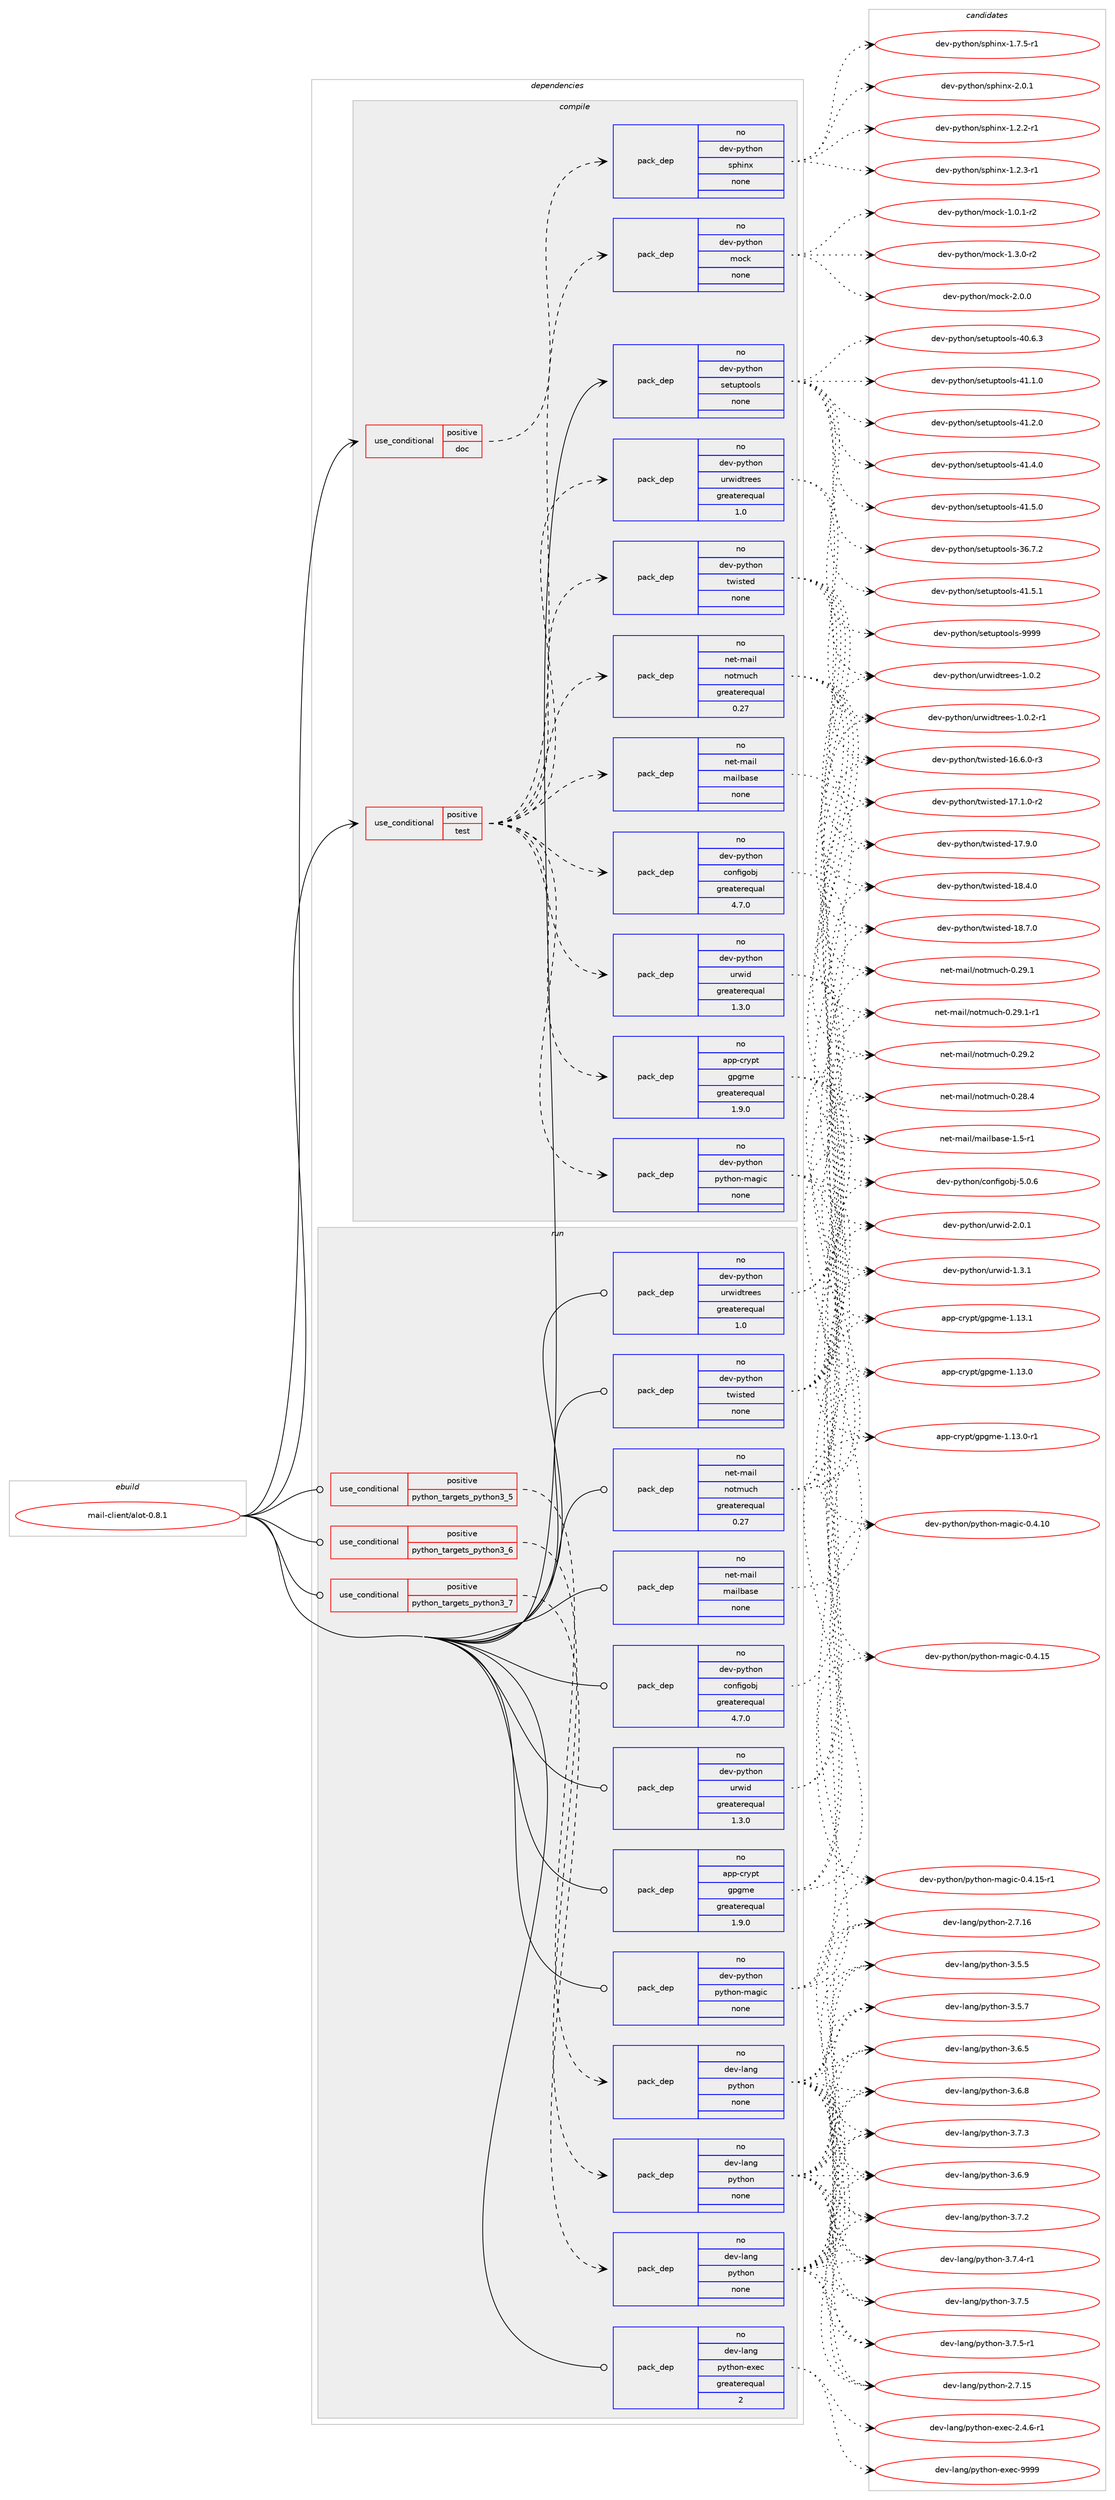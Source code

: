 digraph prolog {

# *************
# Graph options
# *************

newrank=true;
concentrate=true;
compound=true;
graph [rankdir=LR,fontname=Helvetica,fontsize=10,ranksep=1.5];#, ranksep=2.5, nodesep=0.2];
edge  [arrowhead=vee];
node  [fontname=Helvetica,fontsize=10];

# **********
# The ebuild
# **********

subgraph cluster_leftcol {
color=gray;
rank=same;
label=<<i>ebuild</i>>;
id [label="mail-client/alot-0.8.1", color=red, width=4, href="../mail-client/alot-0.8.1.svg"];
}

# ****************
# The dependencies
# ****************

subgraph cluster_midcol {
color=gray;
label=<<i>dependencies</i>>;
subgraph cluster_compile {
fillcolor="#eeeeee";
style=filled;
label=<<i>compile</i>>;
subgraph cond187729 {
dependency770428 [label=<<TABLE BORDER="0" CELLBORDER="1" CELLSPACING="0" CELLPADDING="4"><TR><TD ROWSPAN="3" CELLPADDING="10">use_conditional</TD></TR><TR><TD>positive</TD></TR><TR><TD>doc</TD></TR></TABLE>>, shape=none, color=red];
subgraph pack569380 {
dependency770429 [label=<<TABLE BORDER="0" CELLBORDER="1" CELLSPACING="0" CELLPADDING="4" WIDTH="220"><TR><TD ROWSPAN="6" CELLPADDING="30">pack_dep</TD></TR><TR><TD WIDTH="110">no</TD></TR><TR><TD>dev-python</TD></TR><TR><TD>sphinx</TD></TR><TR><TD>none</TD></TR><TR><TD></TD></TR></TABLE>>, shape=none, color=blue];
}
dependency770428:e -> dependency770429:w [weight=20,style="dashed",arrowhead="vee"];
}
id:e -> dependency770428:w [weight=20,style="solid",arrowhead="vee"];
subgraph cond187730 {
dependency770430 [label=<<TABLE BORDER="0" CELLBORDER="1" CELLSPACING="0" CELLPADDING="4"><TR><TD ROWSPAN="3" CELLPADDING="10">use_conditional</TD></TR><TR><TD>positive</TD></TR><TR><TD>test</TD></TR></TABLE>>, shape=none, color=red];
subgraph pack569381 {
dependency770431 [label=<<TABLE BORDER="0" CELLBORDER="1" CELLSPACING="0" CELLPADDING="4" WIDTH="220"><TR><TD ROWSPAN="6" CELLPADDING="30">pack_dep</TD></TR><TR><TD WIDTH="110">no</TD></TR><TR><TD>app-crypt</TD></TR><TR><TD>gpgme</TD></TR><TR><TD>greaterequal</TD></TR><TR><TD>1.9.0</TD></TR></TABLE>>, shape=none, color=blue];
}
dependency770430:e -> dependency770431:w [weight=20,style="dashed",arrowhead="vee"];
subgraph pack569382 {
dependency770432 [label=<<TABLE BORDER="0" CELLBORDER="1" CELLSPACING="0" CELLPADDING="4" WIDTH="220"><TR><TD ROWSPAN="6" CELLPADDING="30">pack_dep</TD></TR><TR><TD WIDTH="110">no</TD></TR><TR><TD>dev-python</TD></TR><TR><TD>configobj</TD></TR><TR><TD>greaterequal</TD></TR><TR><TD>4.7.0</TD></TR></TABLE>>, shape=none, color=blue];
}
dependency770430:e -> dependency770432:w [weight=20,style="dashed",arrowhead="vee"];
subgraph pack569383 {
dependency770433 [label=<<TABLE BORDER="0" CELLBORDER="1" CELLSPACING="0" CELLPADDING="4" WIDTH="220"><TR><TD ROWSPAN="6" CELLPADDING="30">pack_dep</TD></TR><TR><TD WIDTH="110">no</TD></TR><TR><TD>dev-python</TD></TR><TR><TD>python-magic</TD></TR><TR><TD>none</TD></TR><TR><TD></TD></TR></TABLE>>, shape=none, color=blue];
}
dependency770430:e -> dependency770433:w [weight=20,style="dashed",arrowhead="vee"];
subgraph pack569384 {
dependency770434 [label=<<TABLE BORDER="0" CELLBORDER="1" CELLSPACING="0" CELLPADDING="4" WIDTH="220"><TR><TD ROWSPAN="6" CELLPADDING="30">pack_dep</TD></TR><TR><TD WIDTH="110">no</TD></TR><TR><TD>dev-python</TD></TR><TR><TD>urwid</TD></TR><TR><TD>greaterequal</TD></TR><TR><TD>1.3.0</TD></TR></TABLE>>, shape=none, color=blue];
}
dependency770430:e -> dependency770434:w [weight=20,style="dashed",arrowhead="vee"];
subgraph pack569385 {
dependency770435 [label=<<TABLE BORDER="0" CELLBORDER="1" CELLSPACING="0" CELLPADDING="4" WIDTH="220"><TR><TD ROWSPAN="6" CELLPADDING="30">pack_dep</TD></TR><TR><TD WIDTH="110">no</TD></TR><TR><TD>dev-python</TD></TR><TR><TD>urwidtrees</TD></TR><TR><TD>greaterequal</TD></TR><TR><TD>1.0</TD></TR></TABLE>>, shape=none, color=blue];
}
dependency770430:e -> dependency770435:w [weight=20,style="dashed",arrowhead="vee"];
subgraph pack569386 {
dependency770436 [label=<<TABLE BORDER="0" CELLBORDER="1" CELLSPACING="0" CELLPADDING="4" WIDTH="220"><TR><TD ROWSPAN="6" CELLPADDING="30">pack_dep</TD></TR><TR><TD WIDTH="110">no</TD></TR><TR><TD>dev-python</TD></TR><TR><TD>twisted</TD></TR><TR><TD>none</TD></TR><TR><TD></TD></TR></TABLE>>, shape=none, color=blue];
}
dependency770430:e -> dependency770436:w [weight=20,style="dashed",arrowhead="vee"];
subgraph pack569387 {
dependency770437 [label=<<TABLE BORDER="0" CELLBORDER="1" CELLSPACING="0" CELLPADDING="4" WIDTH="220"><TR><TD ROWSPAN="6" CELLPADDING="30">pack_dep</TD></TR><TR><TD WIDTH="110">no</TD></TR><TR><TD>net-mail</TD></TR><TR><TD>mailbase</TD></TR><TR><TD>none</TD></TR><TR><TD></TD></TR></TABLE>>, shape=none, color=blue];
}
dependency770430:e -> dependency770437:w [weight=20,style="dashed",arrowhead="vee"];
subgraph pack569388 {
dependency770438 [label=<<TABLE BORDER="0" CELLBORDER="1" CELLSPACING="0" CELLPADDING="4" WIDTH="220"><TR><TD ROWSPAN="6" CELLPADDING="30">pack_dep</TD></TR><TR><TD WIDTH="110">no</TD></TR><TR><TD>net-mail</TD></TR><TR><TD>notmuch</TD></TR><TR><TD>greaterequal</TD></TR><TR><TD>0.27</TD></TR></TABLE>>, shape=none, color=blue];
}
dependency770430:e -> dependency770438:w [weight=20,style="dashed",arrowhead="vee"];
subgraph pack569389 {
dependency770439 [label=<<TABLE BORDER="0" CELLBORDER="1" CELLSPACING="0" CELLPADDING="4" WIDTH="220"><TR><TD ROWSPAN="6" CELLPADDING="30">pack_dep</TD></TR><TR><TD WIDTH="110">no</TD></TR><TR><TD>dev-python</TD></TR><TR><TD>mock</TD></TR><TR><TD>none</TD></TR><TR><TD></TD></TR></TABLE>>, shape=none, color=blue];
}
dependency770430:e -> dependency770439:w [weight=20,style="dashed",arrowhead="vee"];
}
id:e -> dependency770430:w [weight=20,style="solid",arrowhead="vee"];
subgraph pack569390 {
dependency770440 [label=<<TABLE BORDER="0" CELLBORDER="1" CELLSPACING="0" CELLPADDING="4" WIDTH="220"><TR><TD ROWSPAN="6" CELLPADDING="30">pack_dep</TD></TR><TR><TD WIDTH="110">no</TD></TR><TR><TD>dev-python</TD></TR><TR><TD>setuptools</TD></TR><TR><TD>none</TD></TR><TR><TD></TD></TR></TABLE>>, shape=none, color=blue];
}
id:e -> dependency770440:w [weight=20,style="solid",arrowhead="vee"];
}
subgraph cluster_compileandrun {
fillcolor="#eeeeee";
style=filled;
label=<<i>compile and run</i>>;
}
subgraph cluster_run {
fillcolor="#eeeeee";
style=filled;
label=<<i>run</i>>;
subgraph cond187731 {
dependency770441 [label=<<TABLE BORDER="0" CELLBORDER="1" CELLSPACING="0" CELLPADDING="4"><TR><TD ROWSPAN="3" CELLPADDING="10">use_conditional</TD></TR><TR><TD>positive</TD></TR><TR><TD>python_targets_python3_5</TD></TR></TABLE>>, shape=none, color=red];
subgraph pack569391 {
dependency770442 [label=<<TABLE BORDER="0" CELLBORDER="1" CELLSPACING="0" CELLPADDING="4" WIDTH="220"><TR><TD ROWSPAN="6" CELLPADDING="30">pack_dep</TD></TR><TR><TD WIDTH="110">no</TD></TR><TR><TD>dev-lang</TD></TR><TR><TD>python</TD></TR><TR><TD>none</TD></TR><TR><TD></TD></TR></TABLE>>, shape=none, color=blue];
}
dependency770441:e -> dependency770442:w [weight=20,style="dashed",arrowhead="vee"];
}
id:e -> dependency770441:w [weight=20,style="solid",arrowhead="odot"];
subgraph cond187732 {
dependency770443 [label=<<TABLE BORDER="0" CELLBORDER="1" CELLSPACING="0" CELLPADDING="4"><TR><TD ROWSPAN="3" CELLPADDING="10">use_conditional</TD></TR><TR><TD>positive</TD></TR><TR><TD>python_targets_python3_6</TD></TR></TABLE>>, shape=none, color=red];
subgraph pack569392 {
dependency770444 [label=<<TABLE BORDER="0" CELLBORDER="1" CELLSPACING="0" CELLPADDING="4" WIDTH="220"><TR><TD ROWSPAN="6" CELLPADDING="30">pack_dep</TD></TR><TR><TD WIDTH="110">no</TD></TR><TR><TD>dev-lang</TD></TR><TR><TD>python</TD></TR><TR><TD>none</TD></TR><TR><TD></TD></TR></TABLE>>, shape=none, color=blue];
}
dependency770443:e -> dependency770444:w [weight=20,style="dashed",arrowhead="vee"];
}
id:e -> dependency770443:w [weight=20,style="solid",arrowhead="odot"];
subgraph cond187733 {
dependency770445 [label=<<TABLE BORDER="0" CELLBORDER="1" CELLSPACING="0" CELLPADDING="4"><TR><TD ROWSPAN="3" CELLPADDING="10">use_conditional</TD></TR><TR><TD>positive</TD></TR><TR><TD>python_targets_python3_7</TD></TR></TABLE>>, shape=none, color=red];
subgraph pack569393 {
dependency770446 [label=<<TABLE BORDER="0" CELLBORDER="1" CELLSPACING="0" CELLPADDING="4" WIDTH="220"><TR><TD ROWSPAN="6" CELLPADDING="30">pack_dep</TD></TR><TR><TD WIDTH="110">no</TD></TR><TR><TD>dev-lang</TD></TR><TR><TD>python</TD></TR><TR><TD>none</TD></TR><TR><TD></TD></TR></TABLE>>, shape=none, color=blue];
}
dependency770445:e -> dependency770446:w [weight=20,style="dashed",arrowhead="vee"];
}
id:e -> dependency770445:w [weight=20,style="solid",arrowhead="odot"];
subgraph pack569394 {
dependency770447 [label=<<TABLE BORDER="0" CELLBORDER="1" CELLSPACING="0" CELLPADDING="4" WIDTH="220"><TR><TD ROWSPAN="6" CELLPADDING="30">pack_dep</TD></TR><TR><TD WIDTH="110">no</TD></TR><TR><TD>app-crypt</TD></TR><TR><TD>gpgme</TD></TR><TR><TD>greaterequal</TD></TR><TR><TD>1.9.0</TD></TR></TABLE>>, shape=none, color=blue];
}
id:e -> dependency770447:w [weight=20,style="solid",arrowhead="odot"];
subgraph pack569395 {
dependency770448 [label=<<TABLE BORDER="0" CELLBORDER="1" CELLSPACING="0" CELLPADDING="4" WIDTH="220"><TR><TD ROWSPAN="6" CELLPADDING="30">pack_dep</TD></TR><TR><TD WIDTH="110">no</TD></TR><TR><TD>dev-lang</TD></TR><TR><TD>python-exec</TD></TR><TR><TD>greaterequal</TD></TR><TR><TD>2</TD></TR></TABLE>>, shape=none, color=blue];
}
id:e -> dependency770448:w [weight=20,style="solid",arrowhead="odot"];
subgraph pack569396 {
dependency770449 [label=<<TABLE BORDER="0" CELLBORDER="1" CELLSPACING="0" CELLPADDING="4" WIDTH="220"><TR><TD ROWSPAN="6" CELLPADDING="30">pack_dep</TD></TR><TR><TD WIDTH="110">no</TD></TR><TR><TD>dev-python</TD></TR><TR><TD>configobj</TD></TR><TR><TD>greaterequal</TD></TR><TR><TD>4.7.0</TD></TR></TABLE>>, shape=none, color=blue];
}
id:e -> dependency770449:w [weight=20,style="solid",arrowhead="odot"];
subgraph pack569397 {
dependency770450 [label=<<TABLE BORDER="0" CELLBORDER="1" CELLSPACING="0" CELLPADDING="4" WIDTH="220"><TR><TD ROWSPAN="6" CELLPADDING="30">pack_dep</TD></TR><TR><TD WIDTH="110">no</TD></TR><TR><TD>dev-python</TD></TR><TR><TD>python-magic</TD></TR><TR><TD>none</TD></TR><TR><TD></TD></TR></TABLE>>, shape=none, color=blue];
}
id:e -> dependency770450:w [weight=20,style="solid",arrowhead="odot"];
subgraph pack569398 {
dependency770451 [label=<<TABLE BORDER="0" CELLBORDER="1" CELLSPACING="0" CELLPADDING="4" WIDTH="220"><TR><TD ROWSPAN="6" CELLPADDING="30">pack_dep</TD></TR><TR><TD WIDTH="110">no</TD></TR><TR><TD>dev-python</TD></TR><TR><TD>twisted</TD></TR><TR><TD>none</TD></TR><TR><TD></TD></TR></TABLE>>, shape=none, color=blue];
}
id:e -> dependency770451:w [weight=20,style="solid",arrowhead="odot"];
subgraph pack569399 {
dependency770452 [label=<<TABLE BORDER="0" CELLBORDER="1" CELLSPACING="0" CELLPADDING="4" WIDTH="220"><TR><TD ROWSPAN="6" CELLPADDING="30">pack_dep</TD></TR><TR><TD WIDTH="110">no</TD></TR><TR><TD>dev-python</TD></TR><TR><TD>urwid</TD></TR><TR><TD>greaterequal</TD></TR><TR><TD>1.3.0</TD></TR></TABLE>>, shape=none, color=blue];
}
id:e -> dependency770452:w [weight=20,style="solid",arrowhead="odot"];
subgraph pack569400 {
dependency770453 [label=<<TABLE BORDER="0" CELLBORDER="1" CELLSPACING="0" CELLPADDING="4" WIDTH="220"><TR><TD ROWSPAN="6" CELLPADDING="30">pack_dep</TD></TR><TR><TD WIDTH="110">no</TD></TR><TR><TD>dev-python</TD></TR><TR><TD>urwidtrees</TD></TR><TR><TD>greaterequal</TD></TR><TR><TD>1.0</TD></TR></TABLE>>, shape=none, color=blue];
}
id:e -> dependency770453:w [weight=20,style="solid",arrowhead="odot"];
subgraph pack569401 {
dependency770454 [label=<<TABLE BORDER="0" CELLBORDER="1" CELLSPACING="0" CELLPADDING="4" WIDTH="220"><TR><TD ROWSPAN="6" CELLPADDING="30">pack_dep</TD></TR><TR><TD WIDTH="110">no</TD></TR><TR><TD>net-mail</TD></TR><TR><TD>mailbase</TD></TR><TR><TD>none</TD></TR><TR><TD></TD></TR></TABLE>>, shape=none, color=blue];
}
id:e -> dependency770454:w [weight=20,style="solid",arrowhead="odot"];
subgraph pack569402 {
dependency770455 [label=<<TABLE BORDER="0" CELLBORDER="1" CELLSPACING="0" CELLPADDING="4" WIDTH="220"><TR><TD ROWSPAN="6" CELLPADDING="30">pack_dep</TD></TR><TR><TD WIDTH="110">no</TD></TR><TR><TD>net-mail</TD></TR><TR><TD>notmuch</TD></TR><TR><TD>greaterequal</TD></TR><TR><TD>0.27</TD></TR></TABLE>>, shape=none, color=blue];
}
id:e -> dependency770455:w [weight=20,style="solid",arrowhead="odot"];
}
}

# **************
# The candidates
# **************

subgraph cluster_choices {
rank=same;
color=gray;
label=<<i>candidates</i>>;

subgraph choice569380 {
color=black;
nodesep=1;
choice10010111845112121116104111110471151121041051101204549465046504511449 [label="dev-python/sphinx-1.2.2-r1", color=red, width=4,href="../dev-python/sphinx-1.2.2-r1.svg"];
choice10010111845112121116104111110471151121041051101204549465046514511449 [label="dev-python/sphinx-1.2.3-r1", color=red, width=4,href="../dev-python/sphinx-1.2.3-r1.svg"];
choice10010111845112121116104111110471151121041051101204549465546534511449 [label="dev-python/sphinx-1.7.5-r1", color=red, width=4,href="../dev-python/sphinx-1.7.5-r1.svg"];
choice1001011184511212111610411111047115112104105110120455046484649 [label="dev-python/sphinx-2.0.1", color=red, width=4,href="../dev-python/sphinx-2.0.1.svg"];
dependency770429:e -> choice10010111845112121116104111110471151121041051101204549465046504511449:w [style=dotted,weight="100"];
dependency770429:e -> choice10010111845112121116104111110471151121041051101204549465046514511449:w [style=dotted,weight="100"];
dependency770429:e -> choice10010111845112121116104111110471151121041051101204549465546534511449:w [style=dotted,weight="100"];
dependency770429:e -> choice1001011184511212111610411111047115112104105110120455046484649:w [style=dotted,weight="100"];
}
subgraph choice569381 {
color=black;
nodesep=1;
choice9711211245991141211121164710311210310910145494649514648 [label="app-crypt/gpgme-1.13.0", color=red, width=4,href="../app-crypt/gpgme-1.13.0.svg"];
choice97112112459911412111211647103112103109101454946495146484511449 [label="app-crypt/gpgme-1.13.0-r1", color=red, width=4,href="../app-crypt/gpgme-1.13.0-r1.svg"];
choice9711211245991141211121164710311210310910145494649514649 [label="app-crypt/gpgme-1.13.1", color=red, width=4,href="../app-crypt/gpgme-1.13.1.svg"];
dependency770431:e -> choice9711211245991141211121164710311210310910145494649514648:w [style=dotted,weight="100"];
dependency770431:e -> choice97112112459911412111211647103112103109101454946495146484511449:w [style=dotted,weight="100"];
dependency770431:e -> choice9711211245991141211121164710311210310910145494649514649:w [style=dotted,weight="100"];
}
subgraph choice569382 {
color=black;
nodesep=1;
choice10010111845112121116104111110479911111010210510311198106455346484654 [label="dev-python/configobj-5.0.6", color=red, width=4,href="../dev-python/configobj-5.0.6.svg"];
dependency770432:e -> choice10010111845112121116104111110479911111010210510311198106455346484654:w [style=dotted,weight="100"];
}
subgraph choice569383 {
color=black;
nodesep=1;
choice100101118451121211161041111104711212111610411111045109971031059945484652464948 [label="dev-python/python-magic-0.4.10", color=red, width=4,href="../dev-python/python-magic-0.4.10.svg"];
choice100101118451121211161041111104711212111610411111045109971031059945484652464953 [label="dev-python/python-magic-0.4.15", color=red, width=4,href="../dev-python/python-magic-0.4.15.svg"];
choice1001011184511212111610411111047112121116104111110451099710310599454846524649534511449 [label="dev-python/python-magic-0.4.15-r1", color=red, width=4,href="../dev-python/python-magic-0.4.15-r1.svg"];
dependency770433:e -> choice100101118451121211161041111104711212111610411111045109971031059945484652464948:w [style=dotted,weight="100"];
dependency770433:e -> choice100101118451121211161041111104711212111610411111045109971031059945484652464953:w [style=dotted,weight="100"];
dependency770433:e -> choice1001011184511212111610411111047112121116104111110451099710310599454846524649534511449:w [style=dotted,weight="100"];
}
subgraph choice569384 {
color=black;
nodesep=1;
choice1001011184511212111610411111047117114119105100454946514649 [label="dev-python/urwid-1.3.1", color=red, width=4,href="../dev-python/urwid-1.3.1.svg"];
choice1001011184511212111610411111047117114119105100455046484649 [label="dev-python/urwid-2.0.1", color=red, width=4,href="../dev-python/urwid-2.0.1.svg"];
dependency770434:e -> choice1001011184511212111610411111047117114119105100454946514649:w [style=dotted,weight="100"];
dependency770434:e -> choice1001011184511212111610411111047117114119105100455046484649:w [style=dotted,weight="100"];
}
subgraph choice569385 {
color=black;
nodesep=1;
choice1001011184511212111610411111047117114119105100116114101101115454946484650 [label="dev-python/urwidtrees-1.0.2", color=red, width=4,href="../dev-python/urwidtrees-1.0.2.svg"];
choice10010111845112121116104111110471171141191051001161141011011154549464846504511449 [label="dev-python/urwidtrees-1.0.2-r1", color=red, width=4,href="../dev-python/urwidtrees-1.0.2-r1.svg"];
dependency770435:e -> choice1001011184511212111610411111047117114119105100116114101101115454946484650:w [style=dotted,weight="100"];
dependency770435:e -> choice10010111845112121116104111110471171141191051001161141011011154549464846504511449:w [style=dotted,weight="100"];
}
subgraph choice569386 {
color=black;
nodesep=1;
choice1001011184511212111610411111047116119105115116101100454954465446484511451 [label="dev-python/twisted-16.6.0-r3", color=red, width=4,href="../dev-python/twisted-16.6.0-r3.svg"];
choice1001011184511212111610411111047116119105115116101100454955464946484511450 [label="dev-python/twisted-17.1.0-r2", color=red, width=4,href="../dev-python/twisted-17.1.0-r2.svg"];
choice100101118451121211161041111104711611910511511610110045495546574648 [label="dev-python/twisted-17.9.0", color=red, width=4,href="../dev-python/twisted-17.9.0.svg"];
choice100101118451121211161041111104711611910511511610110045495646524648 [label="dev-python/twisted-18.4.0", color=red, width=4,href="../dev-python/twisted-18.4.0.svg"];
choice100101118451121211161041111104711611910511511610110045495646554648 [label="dev-python/twisted-18.7.0", color=red, width=4,href="../dev-python/twisted-18.7.0.svg"];
dependency770436:e -> choice1001011184511212111610411111047116119105115116101100454954465446484511451:w [style=dotted,weight="100"];
dependency770436:e -> choice1001011184511212111610411111047116119105115116101100454955464946484511450:w [style=dotted,weight="100"];
dependency770436:e -> choice100101118451121211161041111104711611910511511610110045495546574648:w [style=dotted,weight="100"];
dependency770436:e -> choice100101118451121211161041111104711611910511511610110045495646524648:w [style=dotted,weight="100"];
dependency770436:e -> choice100101118451121211161041111104711611910511511610110045495646554648:w [style=dotted,weight="100"];
}
subgraph choice569387 {
color=black;
nodesep=1;
choice110101116451099710510847109971051089897115101454946534511449 [label="net-mail/mailbase-1.5-r1", color=red, width=4,href="../net-mail/mailbase-1.5-r1.svg"];
dependency770437:e -> choice110101116451099710510847109971051089897115101454946534511449:w [style=dotted,weight="100"];
}
subgraph choice569388 {
color=black;
nodesep=1;
choice1101011164510997105108471101111161091179910445484650564652 [label="net-mail/notmuch-0.28.4", color=red, width=4,href="../net-mail/notmuch-0.28.4.svg"];
choice1101011164510997105108471101111161091179910445484650574649 [label="net-mail/notmuch-0.29.1", color=red, width=4,href="../net-mail/notmuch-0.29.1.svg"];
choice11010111645109971051084711011111610911799104454846505746494511449 [label="net-mail/notmuch-0.29.1-r1", color=red, width=4,href="../net-mail/notmuch-0.29.1-r1.svg"];
choice1101011164510997105108471101111161091179910445484650574650 [label="net-mail/notmuch-0.29.2", color=red, width=4,href="../net-mail/notmuch-0.29.2.svg"];
dependency770438:e -> choice1101011164510997105108471101111161091179910445484650564652:w [style=dotted,weight="100"];
dependency770438:e -> choice1101011164510997105108471101111161091179910445484650574649:w [style=dotted,weight="100"];
dependency770438:e -> choice11010111645109971051084711011111610911799104454846505746494511449:w [style=dotted,weight="100"];
dependency770438:e -> choice1101011164510997105108471101111161091179910445484650574650:w [style=dotted,weight="100"];
}
subgraph choice569389 {
color=black;
nodesep=1;
choice1001011184511212111610411111047109111991074549464846494511450 [label="dev-python/mock-1.0.1-r2", color=red, width=4,href="../dev-python/mock-1.0.1-r2.svg"];
choice1001011184511212111610411111047109111991074549465146484511450 [label="dev-python/mock-1.3.0-r2", color=red, width=4,href="../dev-python/mock-1.3.0-r2.svg"];
choice100101118451121211161041111104710911199107455046484648 [label="dev-python/mock-2.0.0", color=red, width=4,href="../dev-python/mock-2.0.0.svg"];
dependency770439:e -> choice1001011184511212111610411111047109111991074549464846494511450:w [style=dotted,weight="100"];
dependency770439:e -> choice1001011184511212111610411111047109111991074549465146484511450:w [style=dotted,weight="100"];
dependency770439:e -> choice100101118451121211161041111104710911199107455046484648:w [style=dotted,weight="100"];
}
subgraph choice569390 {
color=black;
nodesep=1;
choice100101118451121211161041111104711510111611711211611111110811545515446554650 [label="dev-python/setuptools-36.7.2", color=red, width=4,href="../dev-python/setuptools-36.7.2.svg"];
choice100101118451121211161041111104711510111611711211611111110811545524846544651 [label="dev-python/setuptools-40.6.3", color=red, width=4,href="../dev-python/setuptools-40.6.3.svg"];
choice100101118451121211161041111104711510111611711211611111110811545524946494648 [label="dev-python/setuptools-41.1.0", color=red, width=4,href="../dev-python/setuptools-41.1.0.svg"];
choice100101118451121211161041111104711510111611711211611111110811545524946504648 [label="dev-python/setuptools-41.2.0", color=red, width=4,href="../dev-python/setuptools-41.2.0.svg"];
choice100101118451121211161041111104711510111611711211611111110811545524946524648 [label="dev-python/setuptools-41.4.0", color=red, width=4,href="../dev-python/setuptools-41.4.0.svg"];
choice100101118451121211161041111104711510111611711211611111110811545524946534648 [label="dev-python/setuptools-41.5.0", color=red, width=4,href="../dev-python/setuptools-41.5.0.svg"];
choice100101118451121211161041111104711510111611711211611111110811545524946534649 [label="dev-python/setuptools-41.5.1", color=red, width=4,href="../dev-python/setuptools-41.5.1.svg"];
choice10010111845112121116104111110471151011161171121161111111081154557575757 [label="dev-python/setuptools-9999", color=red, width=4,href="../dev-python/setuptools-9999.svg"];
dependency770440:e -> choice100101118451121211161041111104711510111611711211611111110811545515446554650:w [style=dotted,weight="100"];
dependency770440:e -> choice100101118451121211161041111104711510111611711211611111110811545524846544651:w [style=dotted,weight="100"];
dependency770440:e -> choice100101118451121211161041111104711510111611711211611111110811545524946494648:w [style=dotted,weight="100"];
dependency770440:e -> choice100101118451121211161041111104711510111611711211611111110811545524946504648:w [style=dotted,weight="100"];
dependency770440:e -> choice100101118451121211161041111104711510111611711211611111110811545524946524648:w [style=dotted,weight="100"];
dependency770440:e -> choice100101118451121211161041111104711510111611711211611111110811545524946534648:w [style=dotted,weight="100"];
dependency770440:e -> choice100101118451121211161041111104711510111611711211611111110811545524946534649:w [style=dotted,weight="100"];
dependency770440:e -> choice10010111845112121116104111110471151011161171121161111111081154557575757:w [style=dotted,weight="100"];
}
subgraph choice569391 {
color=black;
nodesep=1;
choice10010111845108971101034711212111610411111045504655464953 [label="dev-lang/python-2.7.15", color=red, width=4,href="../dev-lang/python-2.7.15.svg"];
choice10010111845108971101034711212111610411111045504655464954 [label="dev-lang/python-2.7.16", color=red, width=4,href="../dev-lang/python-2.7.16.svg"];
choice100101118451089711010347112121116104111110455146534653 [label="dev-lang/python-3.5.5", color=red, width=4,href="../dev-lang/python-3.5.5.svg"];
choice100101118451089711010347112121116104111110455146534655 [label="dev-lang/python-3.5.7", color=red, width=4,href="../dev-lang/python-3.5.7.svg"];
choice100101118451089711010347112121116104111110455146544653 [label="dev-lang/python-3.6.5", color=red, width=4,href="../dev-lang/python-3.6.5.svg"];
choice100101118451089711010347112121116104111110455146544656 [label="dev-lang/python-3.6.8", color=red, width=4,href="../dev-lang/python-3.6.8.svg"];
choice100101118451089711010347112121116104111110455146544657 [label="dev-lang/python-3.6.9", color=red, width=4,href="../dev-lang/python-3.6.9.svg"];
choice100101118451089711010347112121116104111110455146554650 [label="dev-lang/python-3.7.2", color=red, width=4,href="../dev-lang/python-3.7.2.svg"];
choice100101118451089711010347112121116104111110455146554651 [label="dev-lang/python-3.7.3", color=red, width=4,href="../dev-lang/python-3.7.3.svg"];
choice1001011184510897110103471121211161041111104551465546524511449 [label="dev-lang/python-3.7.4-r1", color=red, width=4,href="../dev-lang/python-3.7.4-r1.svg"];
choice100101118451089711010347112121116104111110455146554653 [label="dev-lang/python-3.7.5", color=red, width=4,href="../dev-lang/python-3.7.5.svg"];
choice1001011184510897110103471121211161041111104551465546534511449 [label="dev-lang/python-3.7.5-r1", color=red, width=4,href="../dev-lang/python-3.7.5-r1.svg"];
dependency770442:e -> choice10010111845108971101034711212111610411111045504655464953:w [style=dotted,weight="100"];
dependency770442:e -> choice10010111845108971101034711212111610411111045504655464954:w [style=dotted,weight="100"];
dependency770442:e -> choice100101118451089711010347112121116104111110455146534653:w [style=dotted,weight="100"];
dependency770442:e -> choice100101118451089711010347112121116104111110455146534655:w [style=dotted,weight="100"];
dependency770442:e -> choice100101118451089711010347112121116104111110455146544653:w [style=dotted,weight="100"];
dependency770442:e -> choice100101118451089711010347112121116104111110455146544656:w [style=dotted,weight="100"];
dependency770442:e -> choice100101118451089711010347112121116104111110455146544657:w [style=dotted,weight="100"];
dependency770442:e -> choice100101118451089711010347112121116104111110455146554650:w [style=dotted,weight="100"];
dependency770442:e -> choice100101118451089711010347112121116104111110455146554651:w [style=dotted,weight="100"];
dependency770442:e -> choice1001011184510897110103471121211161041111104551465546524511449:w [style=dotted,weight="100"];
dependency770442:e -> choice100101118451089711010347112121116104111110455146554653:w [style=dotted,weight="100"];
dependency770442:e -> choice1001011184510897110103471121211161041111104551465546534511449:w [style=dotted,weight="100"];
}
subgraph choice569392 {
color=black;
nodesep=1;
choice10010111845108971101034711212111610411111045504655464953 [label="dev-lang/python-2.7.15", color=red, width=4,href="../dev-lang/python-2.7.15.svg"];
choice10010111845108971101034711212111610411111045504655464954 [label="dev-lang/python-2.7.16", color=red, width=4,href="../dev-lang/python-2.7.16.svg"];
choice100101118451089711010347112121116104111110455146534653 [label="dev-lang/python-3.5.5", color=red, width=4,href="../dev-lang/python-3.5.5.svg"];
choice100101118451089711010347112121116104111110455146534655 [label="dev-lang/python-3.5.7", color=red, width=4,href="../dev-lang/python-3.5.7.svg"];
choice100101118451089711010347112121116104111110455146544653 [label="dev-lang/python-3.6.5", color=red, width=4,href="../dev-lang/python-3.6.5.svg"];
choice100101118451089711010347112121116104111110455146544656 [label="dev-lang/python-3.6.8", color=red, width=4,href="../dev-lang/python-3.6.8.svg"];
choice100101118451089711010347112121116104111110455146544657 [label="dev-lang/python-3.6.9", color=red, width=4,href="../dev-lang/python-3.6.9.svg"];
choice100101118451089711010347112121116104111110455146554650 [label="dev-lang/python-3.7.2", color=red, width=4,href="../dev-lang/python-3.7.2.svg"];
choice100101118451089711010347112121116104111110455146554651 [label="dev-lang/python-3.7.3", color=red, width=4,href="../dev-lang/python-3.7.3.svg"];
choice1001011184510897110103471121211161041111104551465546524511449 [label="dev-lang/python-3.7.4-r1", color=red, width=4,href="../dev-lang/python-3.7.4-r1.svg"];
choice100101118451089711010347112121116104111110455146554653 [label="dev-lang/python-3.7.5", color=red, width=4,href="../dev-lang/python-3.7.5.svg"];
choice1001011184510897110103471121211161041111104551465546534511449 [label="dev-lang/python-3.7.5-r1", color=red, width=4,href="../dev-lang/python-3.7.5-r1.svg"];
dependency770444:e -> choice10010111845108971101034711212111610411111045504655464953:w [style=dotted,weight="100"];
dependency770444:e -> choice10010111845108971101034711212111610411111045504655464954:w [style=dotted,weight="100"];
dependency770444:e -> choice100101118451089711010347112121116104111110455146534653:w [style=dotted,weight="100"];
dependency770444:e -> choice100101118451089711010347112121116104111110455146534655:w [style=dotted,weight="100"];
dependency770444:e -> choice100101118451089711010347112121116104111110455146544653:w [style=dotted,weight="100"];
dependency770444:e -> choice100101118451089711010347112121116104111110455146544656:w [style=dotted,weight="100"];
dependency770444:e -> choice100101118451089711010347112121116104111110455146544657:w [style=dotted,weight="100"];
dependency770444:e -> choice100101118451089711010347112121116104111110455146554650:w [style=dotted,weight="100"];
dependency770444:e -> choice100101118451089711010347112121116104111110455146554651:w [style=dotted,weight="100"];
dependency770444:e -> choice1001011184510897110103471121211161041111104551465546524511449:w [style=dotted,weight="100"];
dependency770444:e -> choice100101118451089711010347112121116104111110455146554653:w [style=dotted,weight="100"];
dependency770444:e -> choice1001011184510897110103471121211161041111104551465546534511449:w [style=dotted,weight="100"];
}
subgraph choice569393 {
color=black;
nodesep=1;
choice10010111845108971101034711212111610411111045504655464953 [label="dev-lang/python-2.7.15", color=red, width=4,href="../dev-lang/python-2.7.15.svg"];
choice10010111845108971101034711212111610411111045504655464954 [label="dev-lang/python-2.7.16", color=red, width=4,href="../dev-lang/python-2.7.16.svg"];
choice100101118451089711010347112121116104111110455146534653 [label="dev-lang/python-3.5.5", color=red, width=4,href="../dev-lang/python-3.5.5.svg"];
choice100101118451089711010347112121116104111110455146534655 [label="dev-lang/python-3.5.7", color=red, width=4,href="../dev-lang/python-3.5.7.svg"];
choice100101118451089711010347112121116104111110455146544653 [label="dev-lang/python-3.6.5", color=red, width=4,href="../dev-lang/python-3.6.5.svg"];
choice100101118451089711010347112121116104111110455146544656 [label="dev-lang/python-3.6.8", color=red, width=4,href="../dev-lang/python-3.6.8.svg"];
choice100101118451089711010347112121116104111110455146544657 [label="dev-lang/python-3.6.9", color=red, width=4,href="../dev-lang/python-3.6.9.svg"];
choice100101118451089711010347112121116104111110455146554650 [label="dev-lang/python-3.7.2", color=red, width=4,href="../dev-lang/python-3.7.2.svg"];
choice100101118451089711010347112121116104111110455146554651 [label="dev-lang/python-3.7.3", color=red, width=4,href="../dev-lang/python-3.7.3.svg"];
choice1001011184510897110103471121211161041111104551465546524511449 [label="dev-lang/python-3.7.4-r1", color=red, width=4,href="../dev-lang/python-3.7.4-r1.svg"];
choice100101118451089711010347112121116104111110455146554653 [label="dev-lang/python-3.7.5", color=red, width=4,href="../dev-lang/python-3.7.5.svg"];
choice1001011184510897110103471121211161041111104551465546534511449 [label="dev-lang/python-3.7.5-r1", color=red, width=4,href="../dev-lang/python-3.7.5-r1.svg"];
dependency770446:e -> choice10010111845108971101034711212111610411111045504655464953:w [style=dotted,weight="100"];
dependency770446:e -> choice10010111845108971101034711212111610411111045504655464954:w [style=dotted,weight="100"];
dependency770446:e -> choice100101118451089711010347112121116104111110455146534653:w [style=dotted,weight="100"];
dependency770446:e -> choice100101118451089711010347112121116104111110455146534655:w [style=dotted,weight="100"];
dependency770446:e -> choice100101118451089711010347112121116104111110455146544653:w [style=dotted,weight="100"];
dependency770446:e -> choice100101118451089711010347112121116104111110455146544656:w [style=dotted,weight="100"];
dependency770446:e -> choice100101118451089711010347112121116104111110455146544657:w [style=dotted,weight="100"];
dependency770446:e -> choice100101118451089711010347112121116104111110455146554650:w [style=dotted,weight="100"];
dependency770446:e -> choice100101118451089711010347112121116104111110455146554651:w [style=dotted,weight="100"];
dependency770446:e -> choice1001011184510897110103471121211161041111104551465546524511449:w [style=dotted,weight="100"];
dependency770446:e -> choice100101118451089711010347112121116104111110455146554653:w [style=dotted,weight="100"];
dependency770446:e -> choice1001011184510897110103471121211161041111104551465546534511449:w [style=dotted,weight="100"];
}
subgraph choice569394 {
color=black;
nodesep=1;
choice9711211245991141211121164710311210310910145494649514648 [label="app-crypt/gpgme-1.13.0", color=red, width=4,href="../app-crypt/gpgme-1.13.0.svg"];
choice97112112459911412111211647103112103109101454946495146484511449 [label="app-crypt/gpgme-1.13.0-r1", color=red, width=4,href="../app-crypt/gpgme-1.13.0-r1.svg"];
choice9711211245991141211121164710311210310910145494649514649 [label="app-crypt/gpgme-1.13.1", color=red, width=4,href="../app-crypt/gpgme-1.13.1.svg"];
dependency770447:e -> choice9711211245991141211121164710311210310910145494649514648:w [style=dotted,weight="100"];
dependency770447:e -> choice97112112459911412111211647103112103109101454946495146484511449:w [style=dotted,weight="100"];
dependency770447:e -> choice9711211245991141211121164710311210310910145494649514649:w [style=dotted,weight="100"];
}
subgraph choice569395 {
color=black;
nodesep=1;
choice10010111845108971101034711212111610411111045101120101994550465246544511449 [label="dev-lang/python-exec-2.4.6-r1", color=red, width=4,href="../dev-lang/python-exec-2.4.6-r1.svg"];
choice10010111845108971101034711212111610411111045101120101994557575757 [label="dev-lang/python-exec-9999", color=red, width=4,href="../dev-lang/python-exec-9999.svg"];
dependency770448:e -> choice10010111845108971101034711212111610411111045101120101994550465246544511449:w [style=dotted,weight="100"];
dependency770448:e -> choice10010111845108971101034711212111610411111045101120101994557575757:w [style=dotted,weight="100"];
}
subgraph choice569396 {
color=black;
nodesep=1;
choice10010111845112121116104111110479911111010210510311198106455346484654 [label="dev-python/configobj-5.0.6", color=red, width=4,href="../dev-python/configobj-5.0.6.svg"];
dependency770449:e -> choice10010111845112121116104111110479911111010210510311198106455346484654:w [style=dotted,weight="100"];
}
subgraph choice569397 {
color=black;
nodesep=1;
choice100101118451121211161041111104711212111610411111045109971031059945484652464948 [label="dev-python/python-magic-0.4.10", color=red, width=4,href="../dev-python/python-magic-0.4.10.svg"];
choice100101118451121211161041111104711212111610411111045109971031059945484652464953 [label="dev-python/python-magic-0.4.15", color=red, width=4,href="../dev-python/python-magic-0.4.15.svg"];
choice1001011184511212111610411111047112121116104111110451099710310599454846524649534511449 [label="dev-python/python-magic-0.4.15-r1", color=red, width=4,href="../dev-python/python-magic-0.4.15-r1.svg"];
dependency770450:e -> choice100101118451121211161041111104711212111610411111045109971031059945484652464948:w [style=dotted,weight="100"];
dependency770450:e -> choice100101118451121211161041111104711212111610411111045109971031059945484652464953:w [style=dotted,weight="100"];
dependency770450:e -> choice1001011184511212111610411111047112121116104111110451099710310599454846524649534511449:w [style=dotted,weight="100"];
}
subgraph choice569398 {
color=black;
nodesep=1;
choice1001011184511212111610411111047116119105115116101100454954465446484511451 [label="dev-python/twisted-16.6.0-r3", color=red, width=4,href="../dev-python/twisted-16.6.0-r3.svg"];
choice1001011184511212111610411111047116119105115116101100454955464946484511450 [label="dev-python/twisted-17.1.0-r2", color=red, width=4,href="../dev-python/twisted-17.1.0-r2.svg"];
choice100101118451121211161041111104711611910511511610110045495546574648 [label="dev-python/twisted-17.9.0", color=red, width=4,href="../dev-python/twisted-17.9.0.svg"];
choice100101118451121211161041111104711611910511511610110045495646524648 [label="dev-python/twisted-18.4.0", color=red, width=4,href="../dev-python/twisted-18.4.0.svg"];
choice100101118451121211161041111104711611910511511610110045495646554648 [label="dev-python/twisted-18.7.0", color=red, width=4,href="../dev-python/twisted-18.7.0.svg"];
dependency770451:e -> choice1001011184511212111610411111047116119105115116101100454954465446484511451:w [style=dotted,weight="100"];
dependency770451:e -> choice1001011184511212111610411111047116119105115116101100454955464946484511450:w [style=dotted,weight="100"];
dependency770451:e -> choice100101118451121211161041111104711611910511511610110045495546574648:w [style=dotted,weight="100"];
dependency770451:e -> choice100101118451121211161041111104711611910511511610110045495646524648:w [style=dotted,weight="100"];
dependency770451:e -> choice100101118451121211161041111104711611910511511610110045495646554648:w [style=dotted,weight="100"];
}
subgraph choice569399 {
color=black;
nodesep=1;
choice1001011184511212111610411111047117114119105100454946514649 [label="dev-python/urwid-1.3.1", color=red, width=4,href="../dev-python/urwid-1.3.1.svg"];
choice1001011184511212111610411111047117114119105100455046484649 [label="dev-python/urwid-2.0.1", color=red, width=4,href="../dev-python/urwid-2.0.1.svg"];
dependency770452:e -> choice1001011184511212111610411111047117114119105100454946514649:w [style=dotted,weight="100"];
dependency770452:e -> choice1001011184511212111610411111047117114119105100455046484649:w [style=dotted,weight="100"];
}
subgraph choice569400 {
color=black;
nodesep=1;
choice1001011184511212111610411111047117114119105100116114101101115454946484650 [label="dev-python/urwidtrees-1.0.2", color=red, width=4,href="../dev-python/urwidtrees-1.0.2.svg"];
choice10010111845112121116104111110471171141191051001161141011011154549464846504511449 [label="dev-python/urwidtrees-1.0.2-r1", color=red, width=4,href="../dev-python/urwidtrees-1.0.2-r1.svg"];
dependency770453:e -> choice1001011184511212111610411111047117114119105100116114101101115454946484650:w [style=dotted,weight="100"];
dependency770453:e -> choice10010111845112121116104111110471171141191051001161141011011154549464846504511449:w [style=dotted,weight="100"];
}
subgraph choice569401 {
color=black;
nodesep=1;
choice110101116451099710510847109971051089897115101454946534511449 [label="net-mail/mailbase-1.5-r1", color=red, width=4,href="../net-mail/mailbase-1.5-r1.svg"];
dependency770454:e -> choice110101116451099710510847109971051089897115101454946534511449:w [style=dotted,weight="100"];
}
subgraph choice569402 {
color=black;
nodesep=1;
choice1101011164510997105108471101111161091179910445484650564652 [label="net-mail/notmuch-0.28.4", color=red, width=4,href="../net-mail/notmuch-0.28.4.svg"];
choice1101011164510997105108471101111161091179910445484650574649 [label="net-mail/notmuch-0.29.1", color=red, width=4,href="../net-mail/notmuch-0.29.1.svg"];
choice11010111645109971051084711011111610911799104454846505746494511449 [label="net-mail/notmuch-0.29.1-r1", color=red, width=4,href="../net-mail/notmuch-0.29.1-r1.svg"];
choice1101011164510997105108471101111161091179910445484650574650 [label="net-mail/notmuch-0.29.2", color=red, width=4,href="../net-mail/notmuch-0.29.2.svg"];
dependency770455:e -> choice1101011164510997105108471101111161091179910445484650564652:w [style=dotted,weight="100"];
dependency770455:e -> choice1101011164510997105108471101111161091179910445484650574649:w [style=dotted,weight="100"];
dependency770455:e -> choice11010111645109971051084711011111610911799104454846505746494511449:w [style=dotted,weight="100"];
dependency770455:e -> choice1101011164510997105108471101111161091179910445484650574650:w [style=dotted,weight="100"];
}
}

}
